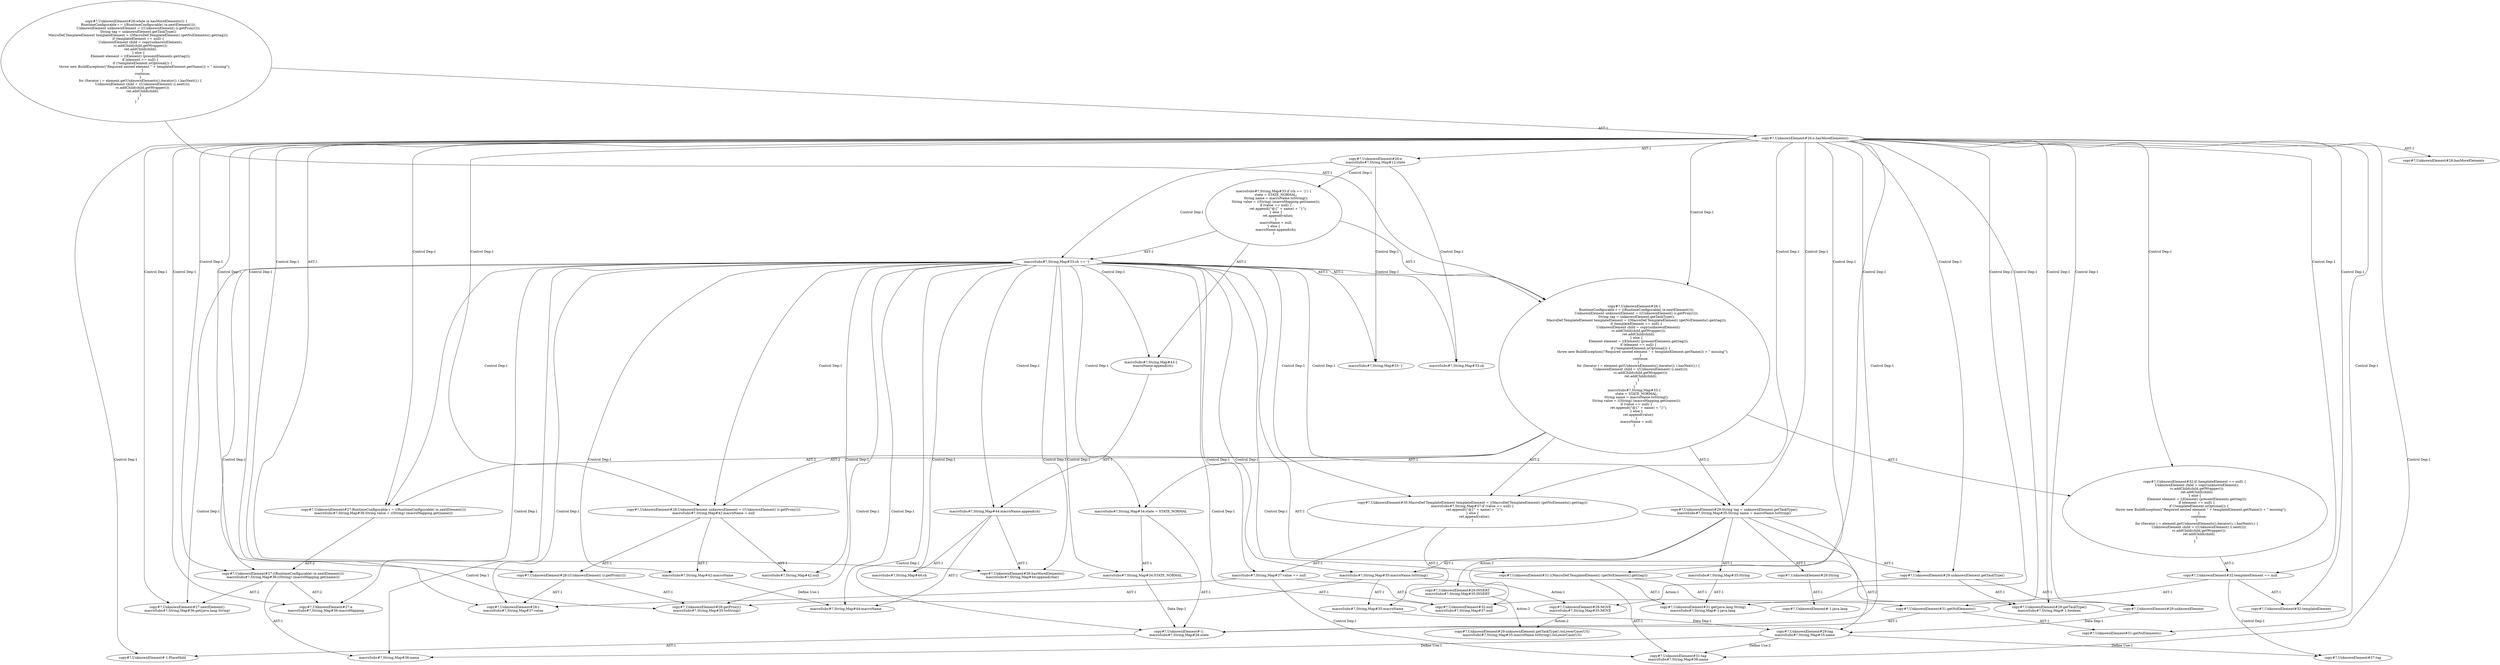 digraph "Pattern" {
0 [label="copy#?,UnknownElement#29:INSERT
macroSubs#?,String,Map#35:INSERT" shape=ellipse]
1 [label="copy#?,UnknownElement#29:String tag = unknownElement.getTaskType()
macroSubs#?,String,Map#35:String name = macroName.toString()" shape=ellipse]
2 [label="copy#?,UnknownElement#26:e.hasMoreElements()" shape=ellipse]
3 [label="copy#?,UnknownElement#26:while (e.hasMoreElements()) \{
    RuntimeConfigurable r = ((RuntimeConfigurable) (e.nextElement()));
    UnknownElement unknownElement = ((UnknownElement) (r.getProxy()));
    String tag = unknownElement.getTaskType();
    MacroDef.TemplateElement templateElement = ((MacroDef.TemplateElement) (getNsElements().get(tag)));
    if (templateElement == null) \{
        UnknownElement child = copy(unknownElement);
        rc.addChild(child.getWrapper());
        ret.addChild(child);
    \} else \{
        Element element = ((Element) (presentElements.get(tag)));
        if (element == null) \{
            if (!templateElement.isOptional()) \{
                throw new BuildException((\"Required nested element \" + templateElement.getName()) + \" missing\");
            \}
            continue;
        \}
        for (Iterator i = element.getUnknownElements().iterator(); i.hasNext();) \{
            UnknownElement child = ((UnknownElement) (i.next()));
            rc.addChild(child.getWrapper());
            ret.addChild(child);
        \}
    \}
\} " shape=ellipse]
4 [label="copy#?,UnknownElement#26:hasMoreElements" shape=ellipse]
5 [label="copy#?,UnknownElement#26:e
macroSubs#?,String,Map#12:state" shape=ellipse]
6 [label="copy#?,UnknownElement#26:hasMoreElements()
macroSubs#?,String,Map#44:append(char)" shape=ellipse]
7 [label="copy#?,UnknownElement#26:\{
    RuntimeConfigurable r = ((RuntimeConfigurable) (e.nextElement()));
    UnknownElement unknownElement = ((UnknownElement) (r.getProxy()));
    String tag = unknownElement.getTaskType();
    MacroDef.TemplateElement templateElement = ((MacroDef.TemplateElement) (getNsElements().get(tag)));
    if (templateElement == null) \{
        UnknownElement child = copy(unknownElement);
        rc.addChild(child.getWrapper());
        ret.addChild(child);
    \} else \{
        Element element = ((Element) (presentElements.get(tag)));
        if (element == null) \{
            if (!templateElement.isOptional()) \{
                throw new BuildException((\"Required nested element \" + templateElement.getName()) + \" missing\");
            \}
            continue;
        \}
        for (Iterator i = element.getUnknownElements().iterator(); i.hasNext();) \{
            UnknownElement child = ((UnknownElement) (i.next()));
            rc.addChild(child.getWrapper());
            ret.addChild(child);
        \}
    \}
\}
macroSubs#?,String,Map#33:\{
    state = STATE_NORMAL;
    String name = macroName.toString();
    String value = ((String) (macroMapping.get(name)));
    if (value == null) \{
        ret.append((\"@\{\" + name) + \"\}\");
    \} else \{
        ret.append(value);
    \}
    macroName = null;
\}" shape=ellipse]
8 [label="copy#?,UnknownElement#27:RuntimeConfigurable r = ((RuntimeConfigurable) (e.nextElement()))
macroSubs#?,String,Map#36:String value = ((String) (macroMapping.get(name)))" shape=ellipse]
9 [label="copy#?,UnknownElement#27:((RuntimeConfigurable) (e.nextElement()))
macroSubs#?,String,Map#36:((String) (macroMapping.get(name)))" shape=ellipse]
10 [label="copy#?,UnknownElement#27:nextElement()
macroSubs#?,String,Map#36:get(java.lang.String)" shape=ellipse]
11 [label="copy#?,UnknownElement#27:e
macroSubs#?,String,Map#36:macroMapping" shape=ellipse]
12 [label="copy#?,UnknownElement#28:UnknownElement unknownElement = ((UnknownElement) (r.getProxy()))
macroSubs#?,String,Map#42:macroName = null" shape=ellipse]
13 [label="copy#?,UnknownElement#28:((UnknownElement) (r.getProxy()))" shape=ellipse]
14 [label="copy#?,UnknownElement#28:getProxy()
macroSubs#?,String,Map#35:toString()" shape=ellipse]
15 [label="copy#?,UnknownElement#28:r
macroSubs#?,String,Map#37:value" shape=ellipse]
16 [label="copy#?,UnknownElement#29:unknownElement.getTaskType()" shape=ellipse]
17 [label="copy#?,UnknownElement#29:getTaskType()
macroSubs#?,String,Map#-1:boolean" shape=ellipse]
18 [label="copy#?,UnknownElement#29:unknownElement" shape=ellipse]
19 [label="copy#?,UnknownElement#30:MacroDef.TemplateElement templateElement = ((MacroDef.TemplateElement) (getNsElements().get(tag)))
macroSubs#?,String,Map#37:if (value == null) \{
    ret.append((\"@\{\" + name) + \"\}\");
\} else \{
    ret.append(value);
\}" shape=ellipse]
20 [label="copy#?,UnknownElement#31:((MacroDef.TemplateElement) (getNsElements().get(tag)))" shape=ellipse]
21 [label="copy#?,UnknownElement#31:get(java.lang.String)
macroSubs#?,String,Map#-1:java.lang" shape=ellipse]
22 [label="copy#?,UnknownElement#31:getNsElements()" shape=ellipse]
23 [label="copy#?,UnknownElement#31:getNsElements()" shape=ellipse]
24 [label="copy#?,UnknownElement#-1:
macroSubs#?,String,Map#34:state" shape=ellipse]
25 [label="copy#?,UnknownElement#-1:PlaceHold" shape=ellipse]
26 [label="copy#?,UnknownElement#31:tag
macroSubs#?,String,Map#38:name" shape=ellipse]
27 [label="copy#?,UnknownElement#32:if (templateElement == null) \{
    UnknownElement child = copy(unknownElement);
    rc.addChild(child.getWrapper());
    ret.addChild(child);
\} else \{
    Element element = ((Element) (presentElements.get(tag)));
    if (element == null) \{
        if (!templateElement.isOptional()) \{
            throw new BuildException((\"Required nested element \" + templateElement.getName()) + \" missing\");
        \}
        continue;
    \}
    for (Iterator i = element.getUnknownElements().iterator(); i.hasNext();) \{
        UnknownElement child = ((UnknownElement) (i.next()));
        rc.addChild(child.getWrapper());
        ret.addChild(child);
    \}
\}" shape=ellipse]
28 [label="copy#?,UnknownElement#32:templateElement == null" shape=ellipse]
29 [label="copy#?,UnknownElement#32:templateElement" shape=ellipse]
30 [label="copy#?,UnknownElement#32:null
macroSubs#?,String,Map#37:null" shape=ellipse]
31 [label="copy#?,UnknownElement#29:tag
macroSubs#?,String,Map#35:name" shape=ellipse]
32 [label="copy#?,UnknownElement#37:tag" shape=ellipse]
33 [label="copy#?,UnknownElement#29:String" shape=ellipse]
34 [label="copy#?,UnknownElement#-1:java.lang" shape=ellipse]
35 [label="copy#?,UnknownElement#29:unknownElement.getTaskType().toLowerCase(US)
macroSubs#?,String,Map#35:macroName.toString().toLowerCase(US)" shape=ellipse]
36 [label="copy#?,UnknownElement#29:MOVE
macroSubs#?,String,Map#35:MOVE" shape=ellipse]
37 [label="macroSubs#?,String,Map#36:name" shape=ellipse]
38 [label="macroSubs#?,String,Map#34:STATE_NORMAL" shape=ellipse]
39 [label="macroSubs#?,String,Map#42:macroName" shape=ellipse]
40 [label="macroSubs#?,String,Map#44:macroName.append(ch)" shape=ellipse]
41 [label="macroSubs#?,String,Map#35:String" shape=ellipse]
42 [label="macroSubs#?,String,Map#35:macroName.toString()" shape=ellipse]
43 [label="macroSubs#?,String,Map#34:state = STATE_NORMAL" shape=ellipse]
44 [label="macroSubs#?,String,Map#44:macroName" shape=ellipse]
45 [label="macroSubs#?,String,Map#33:ch == '\}'" shape=ellipse]
46 [label="macroSubs#?,String,Map#33:'\}'" shape=ellipse]
47 [label="macroSubs#?,String,Map#44:ch" shape=ellipse]
48 [label="macroSubs#?,String,Map#33:ch" shape=ellipse]
49 [label="macroSubs#?,String,Map#33:if (ch == '\}') \{
    state = STATE_NORMAL;
    String name = macroName.toString();
    String value = ((String) (macroMapping.get(name)));
    if (value == null) \{
        ret.append((\"@\{\" + name) + \"\}\");
    \} else \{
        ret.append(value);
    \}
    macroName = null;
\} else \{
    macroName.append(ch);
\}" shape=ellipse]
50 [label="macroSubs#?,String,Map#37:value == null" shape=ellipse]
51 [label="macroSubs#?,String,Map#35:macroName" shape=ellipse]
52 [label="macroSubs#?,String,Map#43:\{
    macroName.append(ch);
\}" shape=ellipse]
53 [label="macroSubs#?,String,Map#42:null" shape=ellipse]
0 -> 35 [label="Action:2"];
1 -> 0 [label="Action:2"];
1 -> 31 [label="AST:2"];
1 -> 33 [label="AST:1"];
1 -> 16 [label="AST:1"];
1 -> 41 [label="AST:1"];
1 -> 42 [label="AST:1"];
2 -> 1 [label="Control Dep:1"];
2 -> 4 [label="AST:1"];
2 -> 5 [label="AST:1"];
2 -> 6 [label="AST:1"];
2 -> 7 [label="Control Dep:1"];
2 -> 8 [label="Control Dep:1"];
2 -> 9 [label="Control Dep:1"];
2 -> 10 [label="Control Dep:1"];
2 -> 11 [label="Control Dep:1"];
2 -> 12 [label="Control Dep:1"];
2 -> 13 [label="Control Dep:1"];
2 -> 14 [label="Control Dep:1"];
2 -> 15 [label="Control Dep:1"];
2 -> 16 [label="Control Dep:1"];
2 -> 17 [label="Control Dep:1"];
2 -> 18 [label="Control Dep:1"];
2 -> 19 [label="Control Dep:1"];
2 -> 20 [label="Control Dep:1"];
2 -> 21 [label="Control Dep:1"];
2 -> 22 [label="Control Dep:1"];
2 -> 23 [label="Control Dep:1"];
2 -> 24 [label="Control Dep:1"];
2 -> 25 [label="Control Dep:1"];
2 -> 26 [label="Control Dep:1"];
2 -> 27 [label="Control Dep:1"];
2 -> 28 [label="Control Dep:1"];
2 -> 29 [label="Control Dep:1"];
2 -> 30 [label="Control Dep:1"];
3 -> 2 [label="AST:1"];
3 -> 7 [label="AST:1"];
5 -> 45 [label="Control Dep:1"];
5 -> 46 [label="Control Dep:1"];
5 -> 48 [label="Control Dep:1"];
5 -> 49 [label="Control Dep:1"];
7 -> 1 [label="AST:2"];
7 -> 8 [label="AST:2"];
7 -> 12 [label="AST:2"];
7 -> 19 [label="AST:2"];
7 -> 27 [label="AST:1"];
7 -> 43 [label="AST:1"];
8 -> 9 [label="AST:2"];
9 -> 11 [label="AST:2"];
9 -> 10 [label="AST:2"];
9 -> 37 [label="AST:1"];
12 -> 13 [label="AST:1"];
12 -> 39 [label="AST:1"];
12 -> 53 [label="AST:1"];
13 -> 15 [label="AST:1"];
13 -> 14 [label="AST:1"];
16 -> 18 [label="AST:1"];
16 -> 17 [label="AST:1"];
16 -> 36 [label="Action:1"];
18 -> 31 [label="Data Dep:1"];
19 -> 20 [label="AST:1"];
19 -> 50 [label="AST:1"];
20 -> 22 [label="AST:1"];
20 -> 21 [label="AST:1"];
20 -> 26 [label="AST:1"];
22 -> 24 [label="AST:1"];
22 -> 23 [label="AST:1"];
24 -> 25 [label="AST:1"];
27 -> 28 [label="AST:1"];
28 -> 29 [label="AST:1"];
28 -> 30 [label="AST:1"];
28 -> 32 [label="Control Dep:1"];
31 -> 26 [label="Define Use:2"];
31 -> 32 [label="Define Use:1"];
31 -> 37 [label="Define Use:1"];
33 -> 34 [label="AST:1"];
36 -> 35 [label="Action:2"];
38 -> 24 [label="Data Dep:1"];
39 -> 44 [label="Define Use:1"];
40 -> 44 [label="AST:1"];
40 -> 6 [label="AST:1"];
40 -> 47 [label="AST:1"];
41 -> 21 [label="AST:1"];
42 -> 51 [label="AST:1"];
42 -> 14 [label="AST:1"];
42 -> 36 [label="Action:1"];
43 -> 38 [label="AST:1"];
43 -> 24 [label="AST:1"];
45 -> 37 [label="Control Dep:1"];
45 -> 38 [label="Control Dep:1"];
45 -> 39 [label="Control Dep:1"];
45 -> 40 [label="Control Dep:1"];
45 -> 42 [label="Control Dep:1"];
45 -> 43 [label="Control Dep:1"];
45 -> 44 [label="Control Dep:1"];
45 -> 17 [label="AST:1"];
45 -> 48 [label="AST:1"];
45 -> 46 [label="AST:1"];
45 -> 7 [label="Control Dep:1"];
45 -> 24 [label="Control Dep:1"];
45 -> 1 [label="Control Dep:1"];
45 -> 14 [label="Control Dep:1"];
45 -> 51 [label="Control Dep:1"];
45 -> 8 [label="Control Dep:1"];
45 -> 9 [label="Control Dep:1"];
45 -> 10 [label="Control Dep:1"];
45 -> 11 [label="Control Dep:1"];
45 -> 19 [label="Control Dep:1"];
45 -> 50 [label="Control Dep:1"];
45 -> 15 [label="Control Dep:1"];
45 -> 30 [label="Control Dep:1"];
45 -> 12 [label="Control Dep:1"];
45 -> 53 [label="Control Dep:1"];
45 -> 52 [label="Control Dep:1"];
45 -> 6 [label="Control Dep:1"];
45 -> 47 [label="Control Dep:1"];
49 -> 45 [label="AST:1"];
49 -> 7 [label="AST:1"];
49 -> 52 [label="AST:1"];
50 -> 15 [label="AST:1"];
50 -> 30 [label="AST:1"];
50 -> 26 [label="Control Dep:1"];
51 -> 31 [label="Data Dep:1"];
52 -> 40 [label="AST:1"];
}